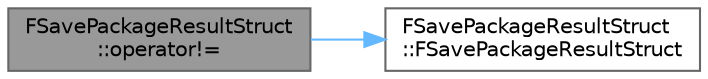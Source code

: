 digraph "FSavePackageResultStruct::operator!="
{
 // INTERACTIVE_SVG=YES
 // LATEX_PDF_SIZE
  bgcolor="transparent";
  edge [fontname=Helvetica,fontsize=10,labelfontname=Helvetica,labelfontsize=10];
  node [fontname=Helvetica,fontsize=10,shape=box,height=0.2,width=0.4];
  rankdir="LR";
  Node1 [id="Node000001",label="FSavePackageResultStruct\l::operator!=",height=0.2,width=0.4,color="gray40", fillcolor="grey60", style="filled", fontcolor="black",tooltip=" "];
  Node1 -> Node2 [id="edge1_Node000001_Node000002",color="steelblue1",style="solid",tooltip=" "];
  Node2 [id="Node000002",label="FSavePackageResultStruct\l::FSavePackageResultStruct",height=0.2,width=0.4,color="grey40", fillcolor="white", style="filled",URL="$de/d61/structFSavePackageResultStruct.html#a5a73531dc34e01323af9d86f48034d55",tooltip="Constructors, it will implicitly construct from the result enum."];
}
